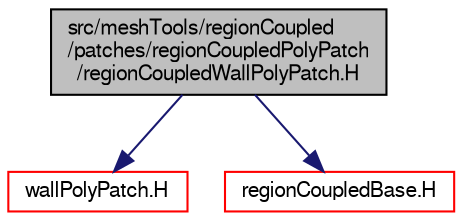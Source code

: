 digraph "src/meshTools/regionCoupled/patches/regionCoupledPolyPatch/regionCoupledWallPolyPatch.H"
{
  bgcolor="transparent";
  edge [fontname="FreeSans",fontsize="10",labelfontname="FreeSans",labelfontsize="10"];
  node [fontname="FreeSans",fontsize="10",shape=record];
  Node0 [label="src/meshTools/regionCoupled\l/patches/regionCoupledPolyPatch\l/regionCoupledWallPolyPatch.H",height=0.2,width=0.4,color="black", fillcolor="grey75", style="filled", fontcolor="black"];
  Node0 -> Node1 [color="midnightblue",fontsize="10",style="solid",fontname="FreeSans"];
  Node1 [label="wallPolyPatch.H",height=0.2,width=0.4,color="red",URL="$a11747.html"];
  Node0 -> Node153 [color="midnightblue",fontsize="10",style="solid",fontname="FreeSans"];
  Node153 [label="regionCoupledBase.H",height=0.2,width=0.4,color="red",URL="$a07745.html"];
}
